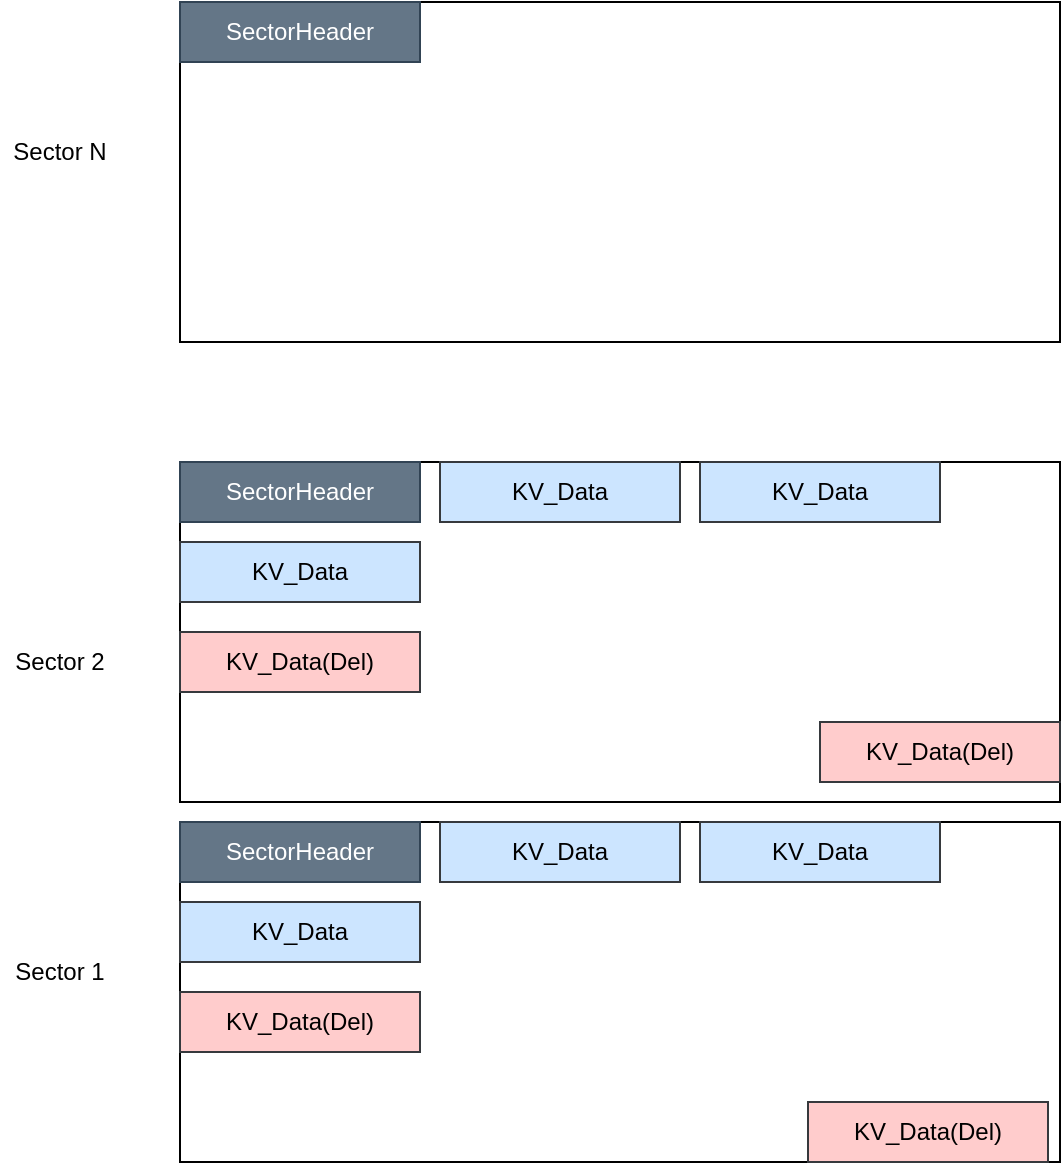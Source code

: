 <mxfile version="20.2.7" type="github">
  <diagram id="Wse6-SNHselBW8uC5L7w" name="FlashDB">
    <mxGraphModel dx="1422" dy="910" grid="1" gridSize="10" guides="1" tooltips="1" connect="1" arrows="1" fold="1" page="1" pageScale="1" pageWidth="827" pageHeight="1169" math="0" shadow="0">
      <root>
        <mxCell id="0" />
        <mxCell id="1" parent="0" />
        <mxCell id="_JxsXFruEywb90SGESwC-1" value="" style="rounded=0;whiteSpace=wrap;html=1;" parent="1" vertex="1">
          <mxGeometry x="100" y="500" width="440" height="170" as="geometry" />
        </mxCell>
        <mxCell id="_JxsXFruEywb90SGESwC-2" value="SectorHeader" style="rounded=0;whiteSpace=wrap;html=1;fillColor=#647687;fontColor=#ffffff;strokeColor=#314354;" parent="1" vertex="1">
          <mxGeometry x="100" y="500" width="120" height="30" as="geometry" />
        </mxCell>
        <mxCell id="_JxsXFruEywb90SGESwC-3" value="KV_Data" style="rounded=0;whiteSpace=wrap;html=1;fillColor=#cce5ff;strokeColor=#36393d;" parent="1" vertex="1">
          <mxGeometry x="230" y="500" width="120" height="30" as="geometry" />
        </mxCell>
        <mxCell id="_JxsXFruEywb90SGESwC-4" value="KV_Data(Del)" style="rounded=0;whiteSpace=wrap;html=1;fillColor=#ffcccc;strokeColor=#36393d;" parent="1" vertex="1">
          <mxGeometry x="100" y="585" width="120" height="30" as="geometry" />
        </mxCell>
        <mxCell id="_JxsXFruEywb90SGESwC-5" value="KV_Data" style="rounded=0;whiteSpace=wrap;html=1;fillColor=#cce5ff;strokeColor=#36393d;" parent="1" vertex="1">
          <mxGeometry x="360" y="500" width="120" height="30" as="geometry" />
        </mxCell>
        <mxCell id="_JxsXFruEywb90SGESwC-6" value="KV_Data" style="rounded=0;whiteSpace=wrap;html=1;fillColor=#cce5ff;strokeColor=#36393d;" parent="1" vertex="1">
          <mxGeometry x="100" y="540" width="120" height="30" as="geometry" />
        </mxCell>
        <mxCell id="_JxsXFruEywb90SGESwC-7" value="Sector 1" style="text;html=1;strokeColor=none;fillColor=none;align=center;verticalAlign=middle;whiteSpace=wrap;rounded=0;" parent="1" vertex="1">
          <mxGeometry x="10" y="560" width="60" height="30" as="geometry" />
        </mxCell>
        <mxCell id="_JxsXFruEywb90SGESwC-8" value="" style="rounded=0;whiteSpace=wrap;html=1;" parent="1" vertex="1">
          <mxGeometry x="100" y="320" width="440" height="170" as="geometry" />
        </mxCell>
        <mxCell id="_JxsXFruEywb90SGESwC-9" value="SectorHeader" style="rounded=0;whiteSpace=wrap;html=1;fillColor=#647687;fontColor=#ffffff;strokeColor=#314354;" parent="1" vertex="1">
          <mxGeometry x="100" y="320" width="120" height="30" as="geometry" />
        </mxCell>
        <mxCell id="_JxsXFruEywb90SGESwC-10" value="KV_Data" style="rounded=0;whiteSpace=wrap;html=1;fillColor=#cce5ff;strokeColor=#36393d;" parent="1" vertex="1">
          <mxGeometry x="230" y="320" width="120" height="30" as="geometry" />
        </mxCell>
        <mxCell id="_JxsXFruEywb90SGESwC-11" value="KV_Data(Del)" style="rounded=0;whiteSpace=wrap;html=1;fillColor=#ffcccc;strokeColor=#36393d;" parent="1" vertex="1">
          <mxGeometry x="100" y="405" width="120" height="30" as="geometry" />
        </mxCell>
        <mxCell id="_JxsXFruEywb90SGESwC-12" value="KV_Data" style="rounded=0;whiteSpace=wrap;html=1;fillColor=#cce5ff;strokeColor=#36393d;" parent="1" vertex="1">
          <mxGeometry x="360" y="320" width="120" height="30" as="geometry" />
        </mxCell>
        <mxCell id="_JxsXFruEywb90SGESwC-13" value="KV_Data" style="rounded=0;whiteSpace=wrap;html=1;fillColor=#cce5ff;strokeColor=#36393d;" parent="1" vertex="1">
          <mxGeometry x="100" y="360" width="120" height="30" as="geometry" />
        </mxCell>
        <mxCell id="_JxsXFruEywb90SGESwC-14" value="Sector 2" style="text;html=1;strokeColor=none;fillColor=none;align=center;verticalAlign=middle;whiteSpace=wrap;rounded=0;" parent="1" vertex="1">
          <mxGeometry x="10" y="405" width="60" height="30" as="geometry" />
        </mxCell>
        <mxCell id="_JxsXFruEywb90SGESwC-15" value="" style="rounded=0;whiteSpace=wrap;html=1;" parent="1" vertex="1">
          <mxGeometry x="100" y="90" width="440" height="170" as="geometry" />
        </mxCell>
        <mxCell id="_JxsXFruEywb90SGESwC-16" value="SectorHeader" style="rounded=0;whiteSpace=wrap;html=1;fillColor=#647687;fontColor=#ffffff;strokeColor=#314354;" parent="1" vertex="1">
          <mxGeometry x="100" y="90" width="120" height="30" as="geometry" />
        </mxCell>
        <mxCell id="_JxsXFruEywb90SGESwC-21" value="Sector N" style="text;html=1;strokeColor=none;fillColor=none;align=center;verticalAlign=middle;whiteSpace=wrap;rounded=0;" parent="1" vertex="1">
          <mxGeometry x="10" y="150" width="60" height="30" as="geometry" />
        </mxCell>
        <mxCell id="_JxsXFruEywb90SGESwC-22" value="KV_Data(Del)" style="rounded=0;whiteSpace=wrap;html=1;fillColor=#ffcccc;strokeColor=#36393d;" parent="1" vertex="1">
          <mxGeometry x="414" y="640" width="120" height="30" as="geometry" />
        </mxCell>
        <mxCell id="_JxsXFruEywb90SGESwC-23" value="KV_Data(Del)" style="rounded=0;whiteSpace=wrap;html=1;fillColor=#ffcccc;strokeColor=#36393d;" parent="1" vertex="1">
          <mxGeometry x="420" y="450" width="120" height="30" as="geometry" />
        </mxCell>
      </root>
    </mxGraphModel>
  </diagram>
</mxfile>
